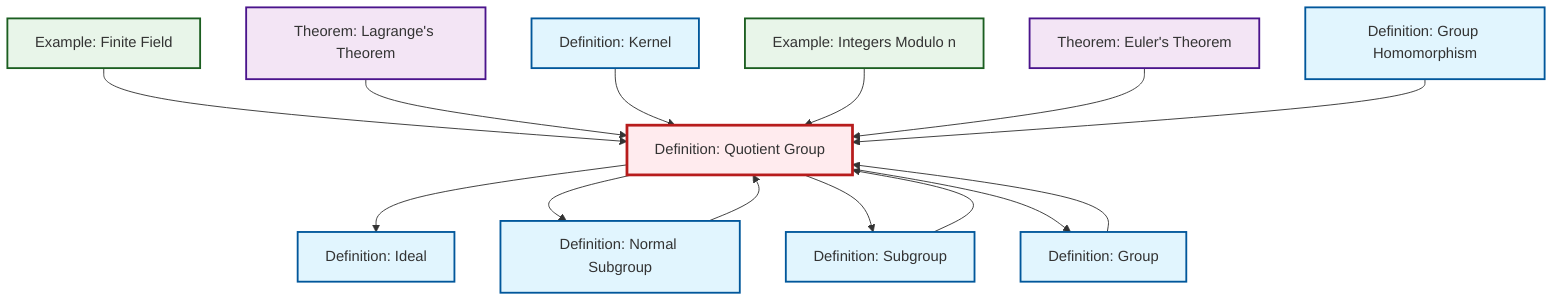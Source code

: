 graph TD
    classDef definition fill:#e1f5fe,stroke:#01579b,stroke-width:2px
    classDef theorem fill:#f3e5f5,stroke:#4a148c,stroke-width:2px
    classDef axiom fill:#fff3e0,stroke:#e65100,stroke-width:2px
    classDef example fill:#e8f5e9,stroke:#1b5e20,stroke-width:2px
    classDef current fill:#ffebee,stroke:#b71c1c,stroke-width:3px
    def-kernel["Definition: Kernel"]:::definition
    def-normal-subgroup["Definition: Normal Subgroup"]:::definition
    def-quotient-group["Definition: Quotient Group"]:::definition
    def-group["Definition: Group"]:::definition
    thm-lagrange["Theorem: Lagrange's Theorem"]:::theorem
    thm-euler["Theorem: Euler's Theorem"]:::theorem
    def-homomorphism["Definition: Group Homomorphism"]:::definition
    ex-quotient-integers-mod-n["Example: Integers Modulo n"]:::example
    def-ideal["Definition: Ideal"]:::definition
    def-subgroup["Definition: Subgroup"]:::definition
    ex-finite-field["Example: Finite Field"]:::example
    def-quotient-group --> def-ideal
    def-quotient-group --> def-normal-subgroup
    ex-finite-field --> def-quotient-group
    thm-lagrange --> def-quotient-group
    def-quotient-group --> def-subgroup
    def-group --> def-quotient-group
    def-kernel --> def-quotient-group
    ex-quotient-integers-mod-n --> def-quotient-group
    thm-euler --> def-quotient-group
    def-subgroup --> def-quotient-group
    def-homomorphism --> def-quotient-group
    def-normal-subgroup --> def-quotient-group
    def-quotient-group --> def-group
    class def-quotient-group current